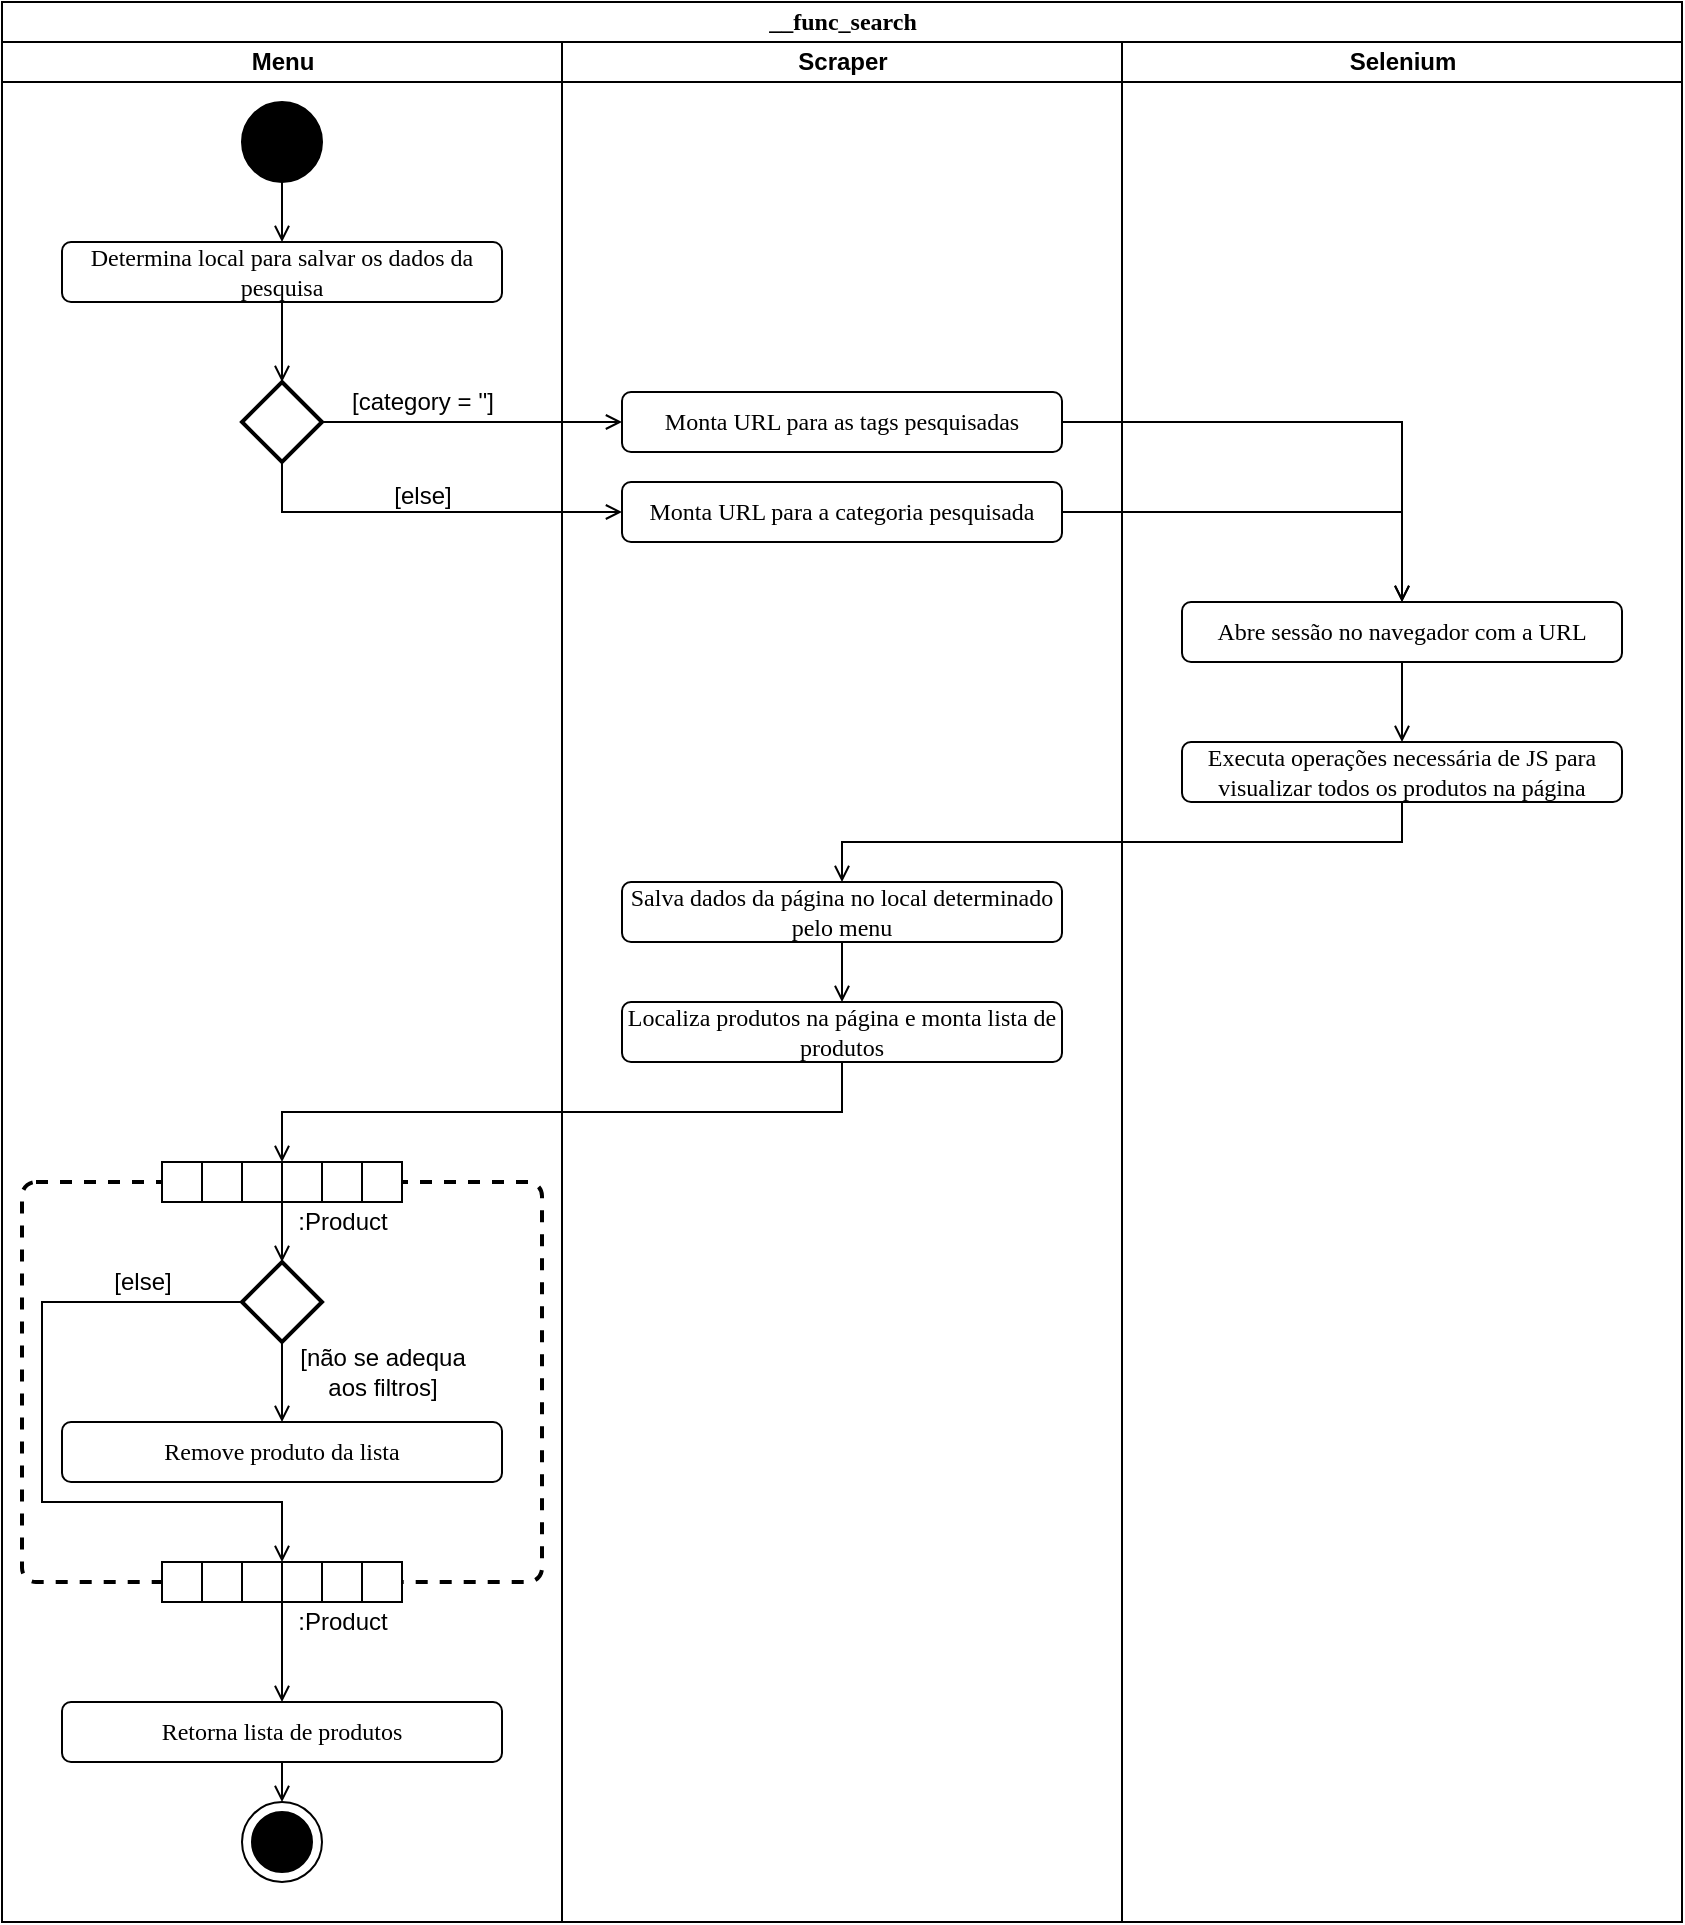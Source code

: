 <mxfile version="14.4.8" type="device"><diagram name="Page-1" id="74e2e168-ea6b-b213-b513-2b3c1d86103e"><mxGraphModel dx="1390" dy="822" grid="1" gridSize="10" guides="1" tooltips="1" connect="1" arrows="1" fold="1" page="1" pageScale="1" pageWidth="1100" pageHeight="850" background="#ffffff" math="0" shadow="0"><root><mxCell id="0"/><mxCell id="1" parent="0"/><mxCell id="77e6c97f196da883-1" value="&lt;font style=&quot;font-size: 12px&quot;&gt;__func_search&lt;/font&gt;" style="swimlane;html=1;childLayout=stackLayout;startSize=20;rounded=0;shadow=0;labelBackgroundColor=none;strokeWidth=1;fontFamily=Verdana;fontSize=8;align=center;" parent="1" vertex="1"><mxGeometry x="40" y="40" width="840" height="960" as="geometry"/></mxCell><mxCell id="77e6c97f196da883-3" value="Menu" style="swimlane;html=1;startSize=20;" parent="77e6c97f196da883-1" vertex="1"><mxGeometry y="20" width="280" height="940" as="geometry"/></mxCell><mxCell id="RzqfkMXKH_fOh9cwPuO4-4" style="edgeStyle=orthogonalEdgeStyle;rounded=0;orthogonalLoop=1;jettySize=auto;html=1;exitX=0.5;exitY=1;exitDx=0;exitDy=0;entryX=0.5;entryY=0;entryDx=0;entryDy=0;entryPerimeter=0;startArrow=none;startFill=0;endArrow=open;endFill=0;fontSize=8;fontColor=#000000;" edge="1" parent="77e6c97f196da883-3" source="77e6c97f196da883-11" target="RzqfkMXKH_fOh9cwPuO4-3"><mxGeometry relative="1" as="geometry"/></mxCell><mxCell id="77e6c97f196da883-11" value="Determina local para salvar os dados da pesquisa" style="rounded=1;whiteSpace=wrap;html=1;shadow=0;labelBackgroundColor=none;strokeWidth=1;fontFamily=Verdana;fontSize=12;align=center;" parent="77e6c97f196da883-3" vertex="1"><mxGeometry x="30" y="100" width="220" height="30" as="geometry"/></mxCell><mxCell id="RzqfkMXKH_fOh9cwPuO4-3" value="" style="strokeWidth=2;html=1;shape=mxgraph.flowchart.decision;whiteSpace=wrap;labelBackgroundColor=none;fontSize=8;fontColor=#000000;" vertex="1" parent="77e6c97f196da883-3"><mxGeometry x="120" y="170" width="40" height="40" as="geometry"/></mxCell><mxCell id="RzqfkMXKH_fOh9cwPuO4-7" value="&lt;font style=&quot;font-size: 12px&quot;&gt;[else]&lt;/font&gt;" style="text;html=1;align=center;verticalAlign=middle;resizable=0;points=[];autosize=1;fontSize=8;fontColor=#000000;" vertex="1" parent="77e6c97f196da883-3"><mxGeometry x="190" y="217" width="40" height="20" as="geometry"/></mxCell><mxCell id="RzqfkMXKH_fOh9cwPuO4-11" value="&lt;font style=&quot;font-size: 11px&quot;&gt;&lt;font style=&quot;font-size: 12px&quot;&gt;[category = '']&lt;/font&gt;&lt;br&gt;&lt;/font&gt;" style="text;html=1;align=center;verticalAlign=middle;resizable=0;points=[];autosize=1;fontSize=8;fontColor=#000000;" vertex="1" parent="77e6c97f196da883-3"><mxGeometry x="165" y="170" width="90" height="20" as="geometry"/></mxCell><mxCell id="RzqfkMXKH_fOh9cwPuO4-25" style="edgeStyle=orthogonalEdgeStyle;rounded=0;orthogonalLoop=1;jettySize=auto;html=1;exitX=0.5;exitY=1;exitDx=0;exitDy=0;exitPerimeter=0;entryX=0.5;entryY=0;entryDx=0;entryDy=0;startArrow=none;startFill=0;endArrow=open;endFill=0;fontSize=12;fontColor=#000000;" edge="1" parent="77e6c97f196da883-3" source="RzqfkMXKH_fOh9cwPuO4-24" target="77e6c97f196da883-11"><mxGeometry relative="1" as="geometry"/></mxCell><mxCell id="RzqfkMXKH_fOh9cwPuO4-24" value="" style="verticalLabelPosition=bottom;verticalAlign=top;html=1;shape=mxgraph.flowchart.on-page_reference;labelBackgroundColor=none;fontSize=12;fontColor=#000000;fillColor=#000000;" vertex="1" parent="77e6c97f196da883-3"><mxGeometry x="120" y="30" width="40" height="40" as="geometry"/></mxCell><mxCell id="RzqfkMXKH_fOh9cwPuO4-35" value="" style="rounded=1;whiteSpace=wrap;html=1;absoluteArcSize=1;arcSize=14;strokeWidth=2;labelBackgroundColor=none;fontSize=12;fontColor=#000000;fillColor=none;dashed=1;" vertex="1" parent="77e6c97f196da883-3"><mxGeometry x="10" y="570" width="260" height="200" as="geometry"/></mxCell><mxCell id="RzqfkMXKH_fOh9cwPuO4-34" value="" style="strokeWidth=2;html=1;shape=mxgraph.flowchart.decision;whiteSpace=wrap;labelBackgroundColor=none;fillColor=#FFFFFF;fontSize=12;fontColor=#000000;" vertex="1" parent="77e6c97f196da883-3"><mxGeometry x="120" y="610" width="40" height="40" as="geometry"/></mxCell><mxCell id="RzqfkMXKH_fOh9cwPuO4-33" value="Remove produto da lista" style="rounded=1;whiteSpace=wrap;html=1;shadow=0;labelBackgroundColor=none;strokeWidth=1;fontFamily=Verdana;fontSize=12;align=center;" vertex="1" parent="77e6c97f196da883-3"><mxGeometry x="30" y="690" width="220" height="30" as="geometry"/></mxCell><mxCell id="RzqfkMXKH_fOh9cwPuO4-51" style="edgeStyle=orthogonalEdgeStyle;rounded=0;orthogonalLoop=1;jettySize=auto;html=1;exitX=0.5;exitY=1;exitDx=0;exitDy=0;exitPerimeter=0;entryX=0.5;entryY=0;entryDx=0;entryDy=0;startArrow=none;startFill=0;endArrow=open;endFill=0;fontSize=12;fontColor=#000000;" edge="1" parent="77e6c97f196da883-3" source="RzqfkMXKH_fOh9cwPuO4-34" target="RzqfkMXKH_fOh9cwPuO4-33"><mxGeometry relative="1" as="geometry"/></mxCell><mxCell id="RzqfkMXKH_fOh9cwPuO4-36" value="" style="rounded=0;whiteSpace=wrap;html=1;labelBackgroundColor=none;fontSize=12;fontColor=#000000;" vertex="1" parent="77e6c97f196da883-3"><mxGeometry x="80" y="760" width="20" height="20" as="geometry"/></mxCell><mxCell id="RzqfkMXKH_fOh9cwPuO4-37" value="" style="rounded=0;whiteSpace=wrap;html=1;labelBackgroundColor=none;fontSize=12;fontColor=#000000;" vertex="1" parent="77e6c97f196da883-3"><mxGeometry x="100" y="760" width="20" height="20" as="geometry"/></mxCell><mxCell id="RzqfkMXKH_fOh9cwPuO4-38" value="" style="rounded=0;whiteSpace=wrap;html=1;labelBackgroundColor=none;fontSize=12;fontColor=#000000;" vertex="1" parent="77e6c97f196da883-3"><mxGeometry x="120" y="760" width="20" height="20" as="geometry"/></mxCell><mxCell id="RzqfkMXKH_fOh9cwPuO4-39" value="" style="rounded=0;whiteSpace=wrap;html=1;labelBackgroundColor=none;fontSize=12;fontColor=#000000;" vertex="1" parent="77e6c97f196da883-3"><mxGeometry x="140" y="760" width="20" height="20" as="geometry"/></mxCell><mxCell id="RzqfkMXKH_fOh9cwPuO4-52" style="edgeStyle=orthogonalEdgeStyle;rounded=0;orthogonalLoop=1;jettySize=auto;html=1;exitX=0;exitY=0.5;exitDx=0;exitDy=0;exitPerimeter=0;entryX=0;entryY=0;entryDx=0;entryDy=0;startArrow=none;startFill=0;endArrow=open;endFill=0;fontSize=12;fontColor=#000000;" edge="1" parent="77e6c97f196da883-3" source="RzqfkMXKH_fOh9cwPuO4-34" target="RzqfkMXKH_fOh9cwPuO4-39"><mxGeometry relative="1" as="geometry"><Array as="points"><mxPoint x="20" y="630"/><mxPoint x="20" y="730"/><mxPoint x="140" y="730"/></Array></mxGeometry></mxCell><mxCell id="RzqfkMXKH_fOh9cwPuO4-40" value="" style="rounded=0;whiteSpace=wrap;html=1;labelBackgroundColor=none;fontSize=12;fontColor=#000000;" vertex="1" parent="77e6c97f196da883-3"><mxGeometry x="160" y="760" width="20" height="20" as="geometry"/></mxCell><mxCell id="RzqfkMXKH_fOh9cwPuO4-41" value="" style="rounded=0;whiteSpace=wrap;html=1;labelBackgroundColor=none;fontSize=12;fontColor=#000000;" vertex="1" parent="77e6c97f196da883-3"><mxGeometry x="180" y="760" width="20" height="20" as="geometry"/></mxCell><mxCell id="RzqfkMXKH_fOh9cwPuO4-42" value="" style="rounded=0;whiteSpace=wrap;html=1;labelBackgroundColor=none;fontSize=12;fontColor=#000000;" vertex="1" parent="77e6c97f196da883-3"><mxGeometry x="80" y="560" width="20" height="20" as="geometry"/></mxCell><mxCell id="RzqfkMXKH_fOh9cwPuO4-43" value="" style="rounded=0;whiteSpace=wrap;html=1;labelBackgroundColor=none;fontSize=12;fontColor=#000000;" vertex="1" parent="77e6c97f196da883-3"><mxGeometry x="100" y="560" width="20" height="20" as="geometry"/></mxCell><mxCell id="RzqfkMXKH_fOh9cwPuO4-44" value="" style="rounded=0;whiteSpace=wrap;html=1;labelBackgroundColor=none;fontSize=12;fontColor=#000000;" vertex="1" parent="77e6c97f196da883-3"><mxGeometry x="120" y="560" width="20" height="20" as="geometry"/></mxCell><mxCell id="RzqfkMXKH_fOh9cwPuO4-48" style="edgeStyle=orthogonalEdgeStyle;rounded=0;orthogonalLoop=1;jettySize=auto;html=1;exitX=0;exitY=1;exitDx=0;exitDy=0;entryX=0.5;entryY=0;entryDx=0;entryDy=0;entryPerimeter=0;startArrow=none;startFill=0;endArrow=open;endFill=0;fontSize=12;fontColor=#000000;" edge="1" parent="77e6c97f196da883-3" source="RzqfkMXKH_fOh9cwPuO4-45" target="RzqfkMXKH_fOh9cwPuO4-34"><mxGeometry relative="1" as="geometry"/></mxCell><mxCell id="RzqfkMXKH_fOh9cwPuO4-45" value="" style="rounded=0;whiteSpace=wrap;html=1;labelBackgroundColor=none;fontSize=12;fontColor=#000000;" vertex="1" parent="77e6c97f196da883-3"><mxGeometry x="140" y="560" width="20" height="20" as="geometry"/></mxCell><mxCell id="RzqfkMXKH_fOh9cwPuO4-46" value="" style="rounded=0;whiteSpace=wrap;html=1;labelBackgroundColor=none;fontSize=12;fontColor=#000000;" vertex="1" parent="77e6c97f196da883-3"><mxGeometry x="160" y="560" width="20" height="20" as="geometry"/></mxCell><mxCell id="RzqfkMXKH_fOh9cwPuO4-47" value="" style="rounded=0;whiteSpace=wrap;html=1;labelBackgroundColor=none;fontSize=12;fontColor=#000000;" vertex="1" parent="77e6c97f196da883-3"><mxGeometry x="180" y="560" width="20" height="20" as="geometry"/></mxCell><mxCell id="RzqfkMXKH_fOh9cwPuO4-53" value="[else]" style="text;html=1;align=center;verticalAlign=middle;resizable=0;points=[];autosize=1;fontSize=12;fontColor=#000000;" vertex="1" parent="77e6c97f196da883-3"><mxGeometry x="50" y="610" width="40" height="20" as="geometry"/></mxCell><mxCell id="RzqfkMXKH_fOh9cwPuO4-54" value="&lt;div&gt;[não se adequa&lt;/div&gt;&lt;div&gt; aos filtros]&lt;/div&gt;" style="text;html=1;align=center;verticalAlign=middle;resizable=0;points=[];autosize=1;fontSize=12;fontColor=#000000;" vertex="1" parent="77e6c97f196da883-3"><mxGeometry x="140" y="650" width="100" height="30" as="geometry"/></mxCell><mxCell id="RzqfkMXKH_fOh9cwPuO4-29" style="edgeStyle=orthogonalEdgeStyle;rounded=0;orthogonalLoop=1;jettySize=auto;html=1;startArrow=none;startFill=0;endArrow=open;endFill=0;fontSize=12;fontColor=#000000;exitX=0;exitY=1;exitDx=0;exitDy=0;" edge="1" parent="77e6c97f196da883-3" source="RzqfkMXKH_fOh9cwPuO4-39" target="RzqfkMXKH_fOh9cwPuO4-28"><mxGeometry relative="1" as="geometry"><mxPoint x="140" y="790" as="sourcePoint"/></mxGeometry></mxCell><mxCell id="RzqfkMXKH_fOh9cwPuO4-28" value="Retorna lista de produtos" style="rounded=1;whiteSpace=wrap;html=1;shadow=0;labelBackgroundColor=none;strokeWidth=1;fontFamily=Verdana;fontSize=12;align=center;" vertex="1" parent="77e6c97f196da883-3"><mxGeometry x="30" y="830" width="220" height="30" as="geometry"/></mxCell><mxCell id="RzqfkMXKH_fOh9cwPuO4-31" value="" style="ellipse;whiteSpace=wrap;html=1;aspect=fixed;labelBackgroundColor=none;fontSize=12;fontColor=#000000;fillColor=#FFFFFF;" vertex="1" parent="77e6c97f196da883-3"><mxGeometry x="120" y="880" width="40" height="40" as="geometry"/></mxCell><mxCell id="RzqfkMXKH_fOh9cwPuO4-32" style="edgeStyle=orthogonalEdgeStyle;rounded=0;orthogonalLoop=1;jettySize=auto;html=1;exitX=0.5;exitY=1;exitDx=0;exitDy=0;entryX=0.5;entryY=0;entryDx=0;entryDy=0;startArrow=none;startFill=0;endArrow=open;endFill=0;fontSize=12;fontColor=#000000;" edge="1" parent="77e6c97f196da883-3" source="RzqfkMXKH_fOh9cwPuO4-28" target="RzqfkMXKH_fOh9cwPuO4-31"><mxGeometry relative="1" as="geometry"/></mxCell><mxCell id="RzqfkMXKH_fOh9cwPuO4-30" value="" style="ellipse;whiteSpace=wrap;html=1;aspect=fixed;labelBackgroundColor=none;fillColor=#000000;fontSize=12;fontColor=#000000;" vertex="1" parent="77e6c97f196da883-3"><mxGeometry x="125" y="885" width="30" height="30" as="geometry"/></mxCell><mxCell id="RzqfkMXKH_fOh9cwPuO4-55" value=":Product" style="text;html=1;align=center;verticalAlign=middle;resizable=0;points=[];autosize=1;fontSize=12;fontColor=#000000;" vertex="1" parent="77e6c97f196da883-3"><mxGeometry x="140" y="580" width="60" height="20" as="geometry"/></mxCell><mxCell id="RzqfkMXKH_fOh9cwPuO4-56" value=":Product" style="text;html=1;align=center;verticalAlign=middle;resizable=0;points=[];autosize=1;fontSize=12;fontColor=#000000;" vertex="1" parent="77e6c97f196da883-3"><mxGeometry x="140" y="780" width="60" height="20" as="geometry"/></mxCell><mxCell id="RzqfkMXKH_fOh9cwPuO4-5" style="edgeStyle=orthogonalEdgeStyle;rounded=0;orthogonalLoop=1;jettySize=auto;html=1;exitX=1;exitY=0.5;exitDx=0;exitDy=0;exitPerimeter=0;startArrow=none;startFill=0;endArrow=open;endFill=0;fontSize=8;fontColor=#000000;entryX=0;entryY=0.5;entryDx=0;entryDy=0;" edge="1" parent="77e6c97f196da883-1" source="RzqfkMXKH_fOh9cwPuO4-3"><mxGeometry relative="1" as="geometry"><mxPoint x="310" y="210" as="targetPoint"/></mxGeometry></mxCell><mxCell id="RzqfkMXKH_fOh9cwPuO4-6" style="edgeStyle=orthogonalEdgeStyle;rounded=0;orthogonalLoop=1;jettySize=auto;html=1;startArrow=none;startFill=0;endArrow=open;endFill=0;fontSize=8;fontColor=#000000;exitX=0.5;exitY=1;exitDx=0;exitDy=0;exitPerimeter=0;entryX=0;entryY=0.5;entryDx=0;entryDy=0;" edge="1" parent="77e6c97f196da883-1" source="RzqfkMXKH_fOh9cwPuO4-3" target="RzqfkMXKH_fOh9cwPuO4-9"><mxGeometry relative="1" as="geometry"><mxPoint x="250" y="255" as="targetPoint"/><Array as="points"><mxPoint x="140" y="255"/></Array></mxGeometry></mxCell><mxCell id="RzqfkMXKH_fOh9cwPuO4-16" style="edgeStyle=orthogonalEdgeStyle;rounded=0;orthogonalLoop=1;jettySize=auto;html=1;exitX=1;exitY=0.5;exitDx=0;exitDy=0;startArrow=none;startFill=0;endArrow=open;endFill=0;fontSize=12;fontColor=#000000;" edge="1" parent="77e6c97f196da883-1" source="RzqfkMXKH_fOh9cwPuO4-9" target="RzqfkMXKH_fOh9cwPuO4-13"><mxGeometry relative="1" as="geometry"/></mxCell><mxCell id="RzqfkMXKH_fOh9cwPuO4-17" style="edgeStyle=orthogonalEdgeStyle;rounded=0;orthogonalLoop=1;jettySize=auto;html=1;startArrow=none;startFill=0;endArrow=open;endFill=0;fontSize=12;fontColor=#000000;" edge="1" parent="77e6c97f196da883-1" source="RzqfkMXKH_fOh9cwPuO4-12" target="RzqfkMXKH_fOh9cwPuO4-13"><mxGeometry relative="1" as="geometry"/></mxCell><mxCell id="RzqfkMXKH_fOh9cwPuO4-21" style="edgeStyle=orthogonalEdgeStyle;rounded=0;orthogonalLoop=1;jettySize=auto;html=1;exitX=0.5;exitY=1;exitDx=0;exitDy=0;entryX=0.5;entryY=0;entryDx=0;entryDy=0;startArrow=none;startFill=0;endArrow=open;endFill=0;fontSize=12;fontColor=#000000;" edge="1" parent="77e6c97f196da883-1" source="RzqfkMXKH_fOh9cwPuO4-18" target="RzqfkMXKH_fOh9cwPuO4-20"><mxGeometry relative="1" as="geometry"/></mxCell><mxCell id="77e6c97f196da883-4" value="Scraper" style="swimlane;html=1;startSize=20;" parent="77e6c97f196da883-1" vertex="1"><mxGeometry x="280" y="20" width="280" height="940" as="geometry"/></mxCell><mxCell id="RzqfkMXKH_fOh9cwPuO4-9" value="Monta URL para a categoria pesquisada" style="rounded=1;whiteSpace=wrap;html=1;shadow=0;labelBackgroundColor=none;strokeWidth=1;fontFamily=Verdana;fontSize=12;align=center;" vertex="1" parent="77e6c97f196da883-4"><mxGeometry x="30" y="220" width="220" height="30" as="geometry"/></mxCell><mxCell id="RzqfkMXKH_fOh9cwPuO4-12" value="Monta URL para as tags pesquisadas" style="rounded=1;whiteSpace=wrap;html=1;shadow=0;labelBackgroundColor=none;strokeWidth=1;fontFamily=Verdana;fontSize=12;align=center;" vertex="1" parent="77e6c97f196da883-4"><mxGeometry x="30" y="175" width="220" height="30" as="geometry"/></mxCell><mxCell id="RzqfkMXKH_fOh9cwPuO4-23" style="edgeStyle=orthogonalEdgeStyle;rounded=0;orthogonalLoop=1;jettySize=auto;html=1;exitX=0.5;exitY=1;exitDx=0;exitDy=0;entryX=0.5;entryY=0;entryDx=0;entryDy=0;startArrow=none;startFill=0;endArrow=open;endFill=0;fontSize=12;fontColor=#000000;" edge="1" parent="77e6c97f196da883-4" source="RzqfkMXKH_fOh9cwPuO4-20" target="RzqfkMXKH_fOh9cwPuO4-22"><mxGeometry relative="1" as="geometry"/></mxCell><mxCell id="RzqfkMXKH_fOh9cwPuO4-20" value="Salva dados da página no local determinado pelo menu" style="rounded=1;whiteSpace=wrap;html=1;shadow=0;labelBackgroundColor=none;strokeWidth=1;fontFamily=Verdana;fontSize=12;align=center;" vertex="1" parent="77e6c97f196da883-4"><mxGeometry x="30" y="420" width="220" height="30" as="geometry"/></mxCell><mxCell id="RzqfkMXKH_fOh9cwPuO4-22" value="Localiza produtos na página e monta lista de produtos" style="rounded=1;whiteSpace=wrap;html=1;shadow=0;labelBackgroundColor=none;strokeWidth=1;fontFamily=Verdana;fontSize=12;align=center;" vertex="1" parent="77e6c97f196da883-4"><mxGeometry x="30" y="480" width="220" height="30" as="geometry"/></mxCell><mxCell id="77e6c97f196da883-5" value="Selenium" style="swimlane;html=1;startSize=20;" parent="77e6c97f196da883-1" vertex="1"><mxGeometry x="560" y="20" width="280" height="940" as="geometry"/></mxCell><mxCell id="RzqfkMXKH_fOh9cwPuO4-19" style="edgeStyle=orthogonalEdgeStyle;rounded=0;orthogonalLoop=1;jettySize=auto;html=1;exitX=0.5;exitY=1;exitDx=0;exitDy=0;entryX=0.5;entryY=0;entryDx=0;entryDy=0;startArrow=none;startFill=0;endArrow=open;endFill=0;fontSize=12;fontColor=#000000;" edge="1" parent="77e6c97f196da883-5" source="RzqfkMXKH_fOh9cwPuO4-13" target="RzqfkMXKH_fOh9cwPuO4-18"><mxGeometry relative="1" as="geometry"/></mxCell><mxCell id="RzqfkMXKH_fOh9cwPuO4-13" value="Abre sessão no navegador com a URL" style="rounded=1;whiteSpace=wrap;html=1;shadow=0;labelBackgroundColor=none;strokeWidth=1;fontFamily=Verdana;fontSize=12;align=center;" vertex="1" parent="77e6c97f196da883-5"><mxGeometry x="30" y="280" width="220" height="30" as="geometry"/></mxCell><mxCell id="RzqfkMXKH_fOh9cwPuO4-18" value="Executa operações necessária de JS para visualizar todos os produtos na página" style="rounded=1;whiteSpace=wrap;html=1;shadow=0;labelBackgroundColor=none;strokeWidth=1;fontFamily=Verdana;fontSize=12;align=center;" vertex="1" parent="77e6c97f196da883-5"><mxGeometry x="30" y="350" width="220" height="30" as="geometry"/></mxCell><mxCell id="RzqfkMXKH_fOh9cwPuO4-27" style="edgeStyle=orthogonalEdgeStyle;rounded=0;orthogonalLoop=1;jettySize=auto;html=1;exitX=0.5;exitY=1;exitDx=0;exitDy=0;entryX=0;entryY=0;entryDx=0;entryDy=0;startArrow=none;startFill=0;endArrow=open;endFill=0;fontSize=12;fontColor=#000000;" edge="1" parent="77e6c97f196da883-1" source="RzqfkMXKH_fOh9cwPuO4-22" target="RzqfkMXKH_fOh9cwPuO4-45"><mxGeometry relative="1" as="geometry"><mxPoint x="140" y="570.0" as="targetPoint"/></mxGeometry></mxCell></root></mxGraphModel></diagram></mxfile>